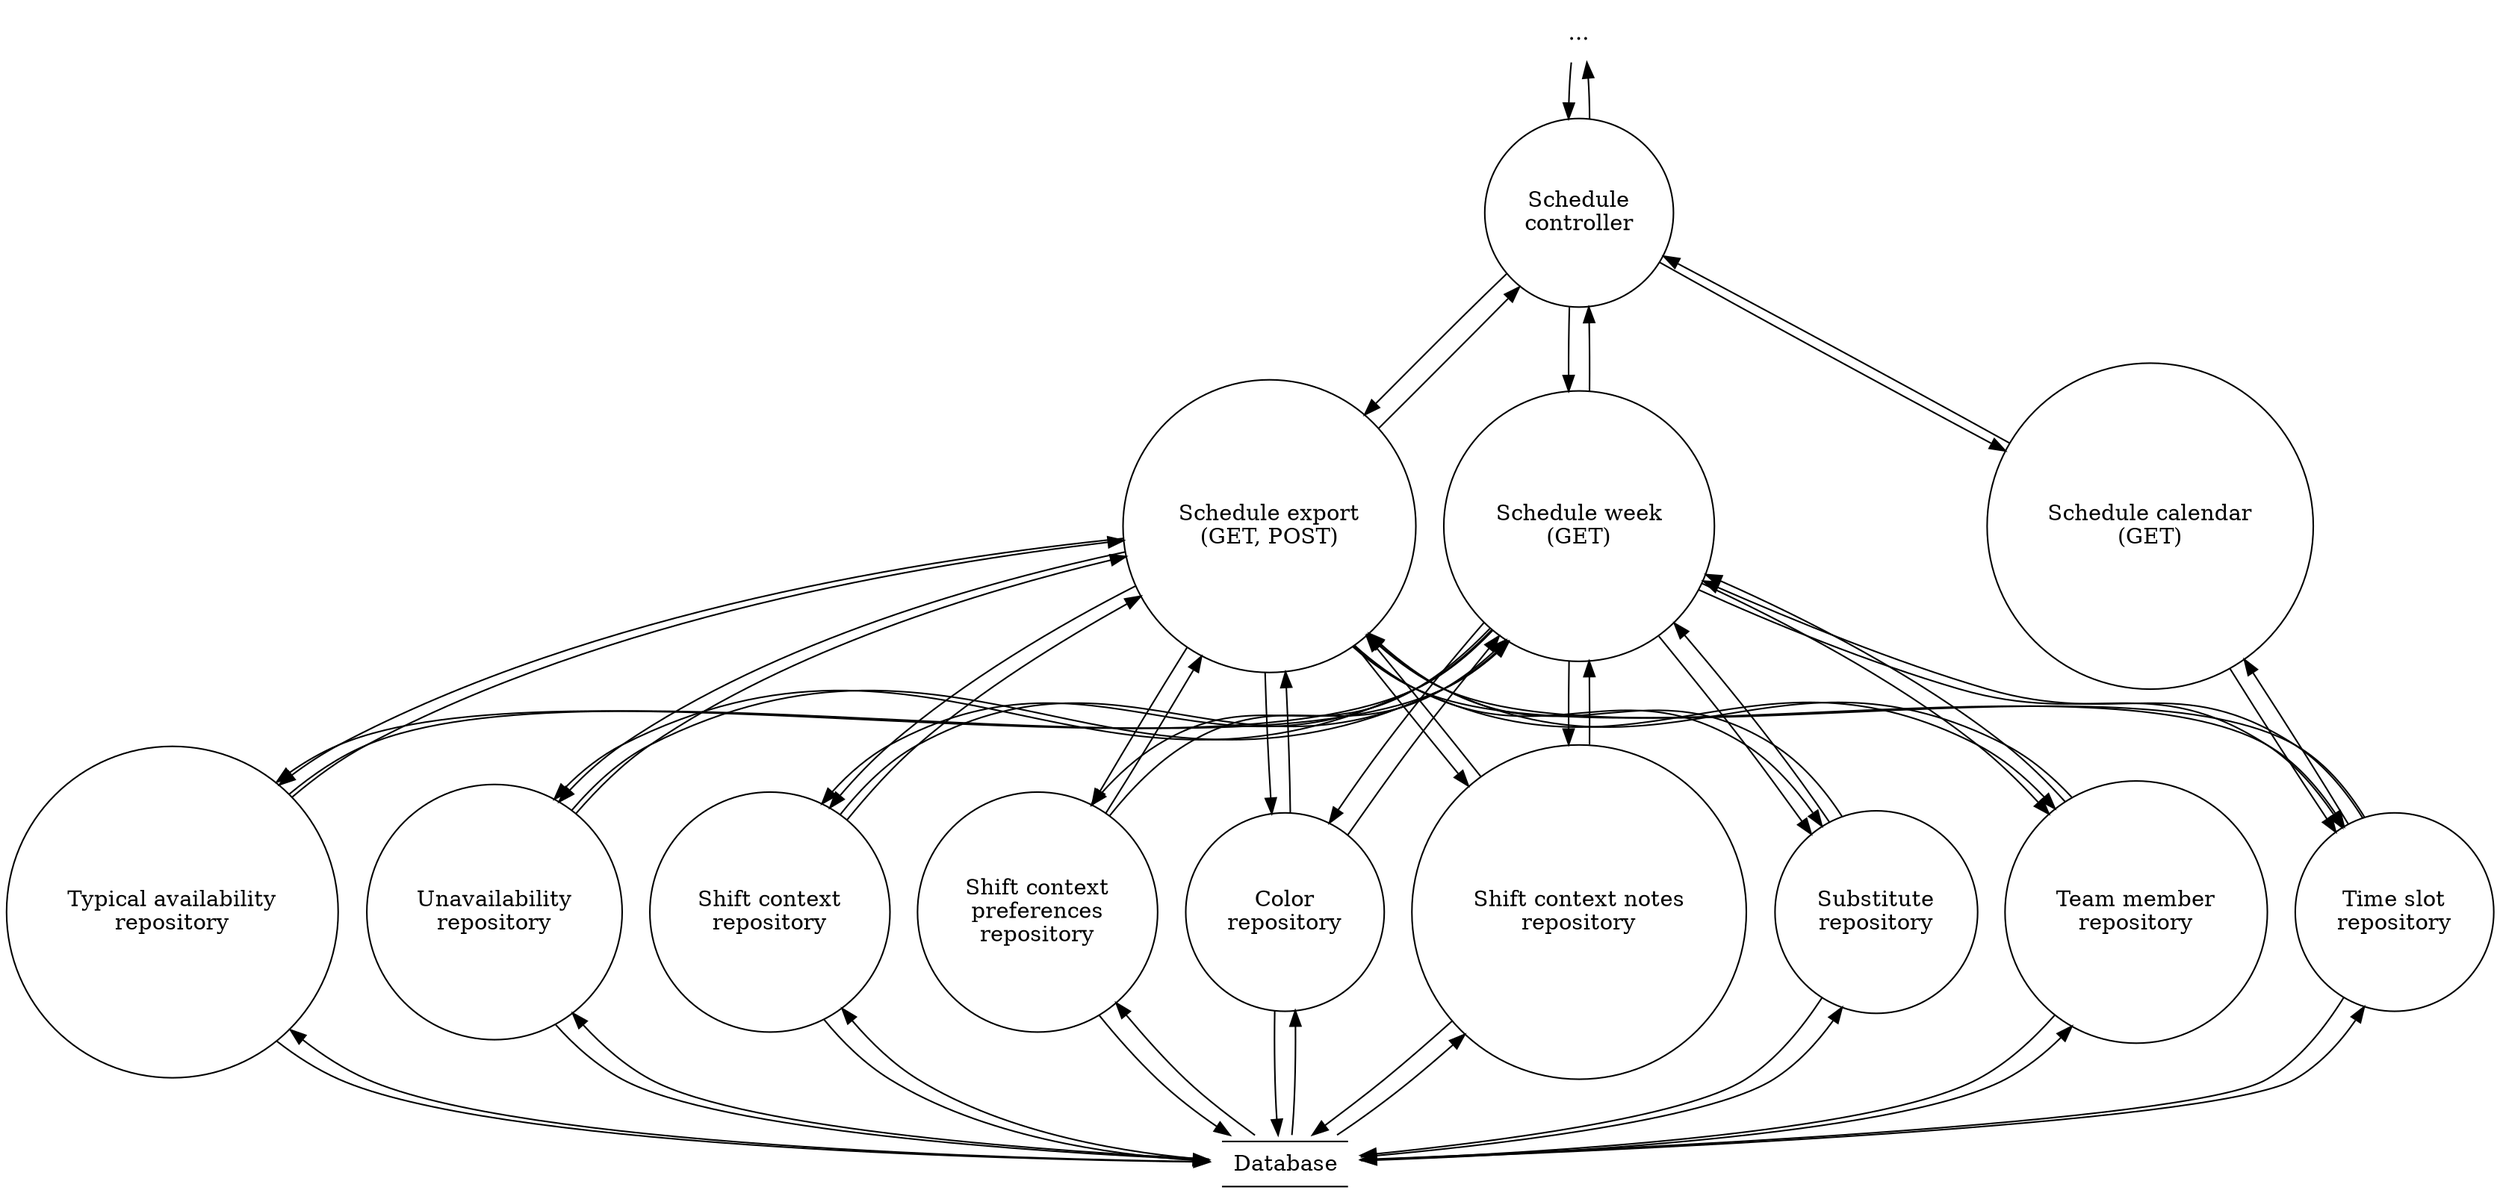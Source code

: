 digraph data_flow_diagram {
    node [ shape = circle ]
    
    "..." [ shape = none ]
    
    "..." -> "Schedule\ncontroller" -> "..."

    subgraph actions {
        rank = same
        
        "Schedule calendar\n(GET)"
        "Schedule week\n(GET)"
        "Schedule export\n(GET, POST)"
    }
    
    "Schedule\ncontroller" -> {
        "Schedule calendar\n(GET)"
        "Schedule week\n(GET)"
        "Schedule export\n(GET, POST)"
    } -> "Schedule\ncontroller"
    
    subgraph repositories {
        rank = same
        
        "Team member\nrepository"
        "Typical availability\nrepository"
        "Unavailability\nrepository"
        "Shift context\nrepository"
        "Shift context\npreferences\nrepository"
        "Color\nrepository"
        "Shift context notes\nrepository"
        "Substitute\nrepository"
        "Time slot\nrepository"
    }
    
    "Schedule calendar\n(GET)" -> {
        "Time slot\nrepository"
    } -> "Schedule calendar\n(GET)"
    
    {
        "Schedule week\n(GET)"
        "Schedule export\n(GET, POST)"
    }
    ->
    {
        "Team member\nrepository"
        "Typical availability\nrepository"
        "Unavailability\nrepository"
        "Shift context\nrepository"
        "Shift context\npreferences\nrepository"
        "Color\nrepository"
        "Shift context notes\nrepository"
        "Substitute\nrepository"
        "Time slot\nrepository"
    }
    ->
    {
        "Schedule week\n(GET)"
        "Schedule export\n(GET, POST)"
    }
    
    Database [
        label = <
            <TABLE BORDER="1" SIDES="TB" CELLBORDER="0" CELLPADDING="6" CELLSPACING="0">
                <TR><TD>Database</TD></TR>
            </TABLE>
        >,
        shape = none ]
    
    Database -> {
        "Team member\nrepository"
        "Typical availability\nrepository"
        "Unavailability\nrepository"
        "Shift context\nrepository"
        "Shift context\npreferences\nrepository"
        "Color\nrepository"
        "Shift context notes\nrepository"
        "Substitute\nrepository"
        "Time slot\nrepository"
    } -> Database
}
